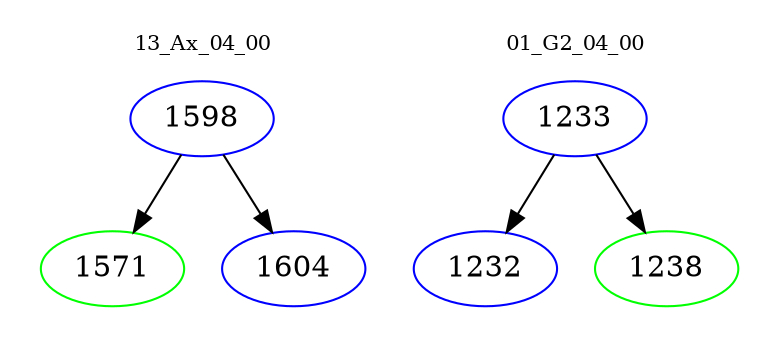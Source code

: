 digraph{
subgraph cluster_0 {
color = white
label = "13_Ax_04_00";
fontsize=10;
T0_1598 [label="1598", color="blue"]
T0_1598 -> T0_1571 [color="black"]
T0_1571 [label="1571", color="green"]
T0_1598 -> T0_1604 [color="black"]
T0_1604 [label="1604", color="blue"]
}
subgraph cluster_1 {
color = white
label = "01_G2_04_00";
fontsize=10;
T1_1233 [label="1233", color="blue"]
T1_1233 -> T1_1232 [color="black"]
T1_1232 [label="1232", color="blue"]
T1_1233 -> T1_1238 [color="black"]
T1_1238 [label="1238", color="green"]
}
}
